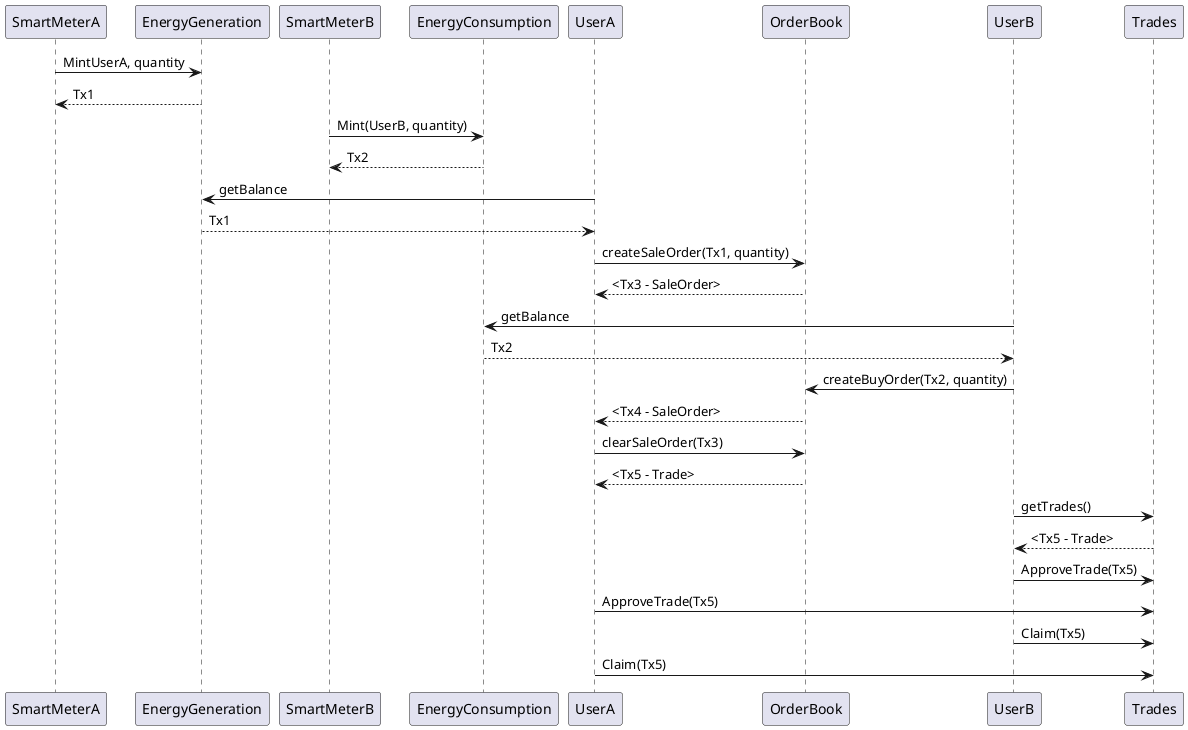 @startuml

SmartMeterA -> EnergyGeneration : MintUserA, quantity
EnergyGeneration --> SmartMeterA : Tx1
SmartMeterB -> EnergyConsumption: Mint(UserB, quantity)
EnergyConsumption --> SmartMeterB: Tx2

UserA -> EnergyGeneration: getBalance
EnergyGeneration --> UserA: Tx1
UserA -> OrderBook : createSaleOrder(Tx1, quantity)
OrderBook --> UserA : <Tx3 - SaleOrder>

UserB -> EnergyConsumption: getBalance
EnergyConsumption --> UserB: Tx2
UserB -> OrderBook : createBuyOrder(Tx2, quantity)
OrderBook --> UserA : <Tx4 - SaleOrder>

UserA -> OrderBook : clearSaleOrder(Tx3)
OrderBook --> UserA : <Tx5 - Trade>

UserB -> Trades : getTrades()
Trades --> UserB : <Tx5 - Trade>

UserB -> Trades: ApproveTrade(Tx5)
UserA -> Trades: ApproveTrade(Tx5)

UserB -> Trades: Claim(Tx5)
UserA -> Trades: Claim(Tx5)
@enduml
